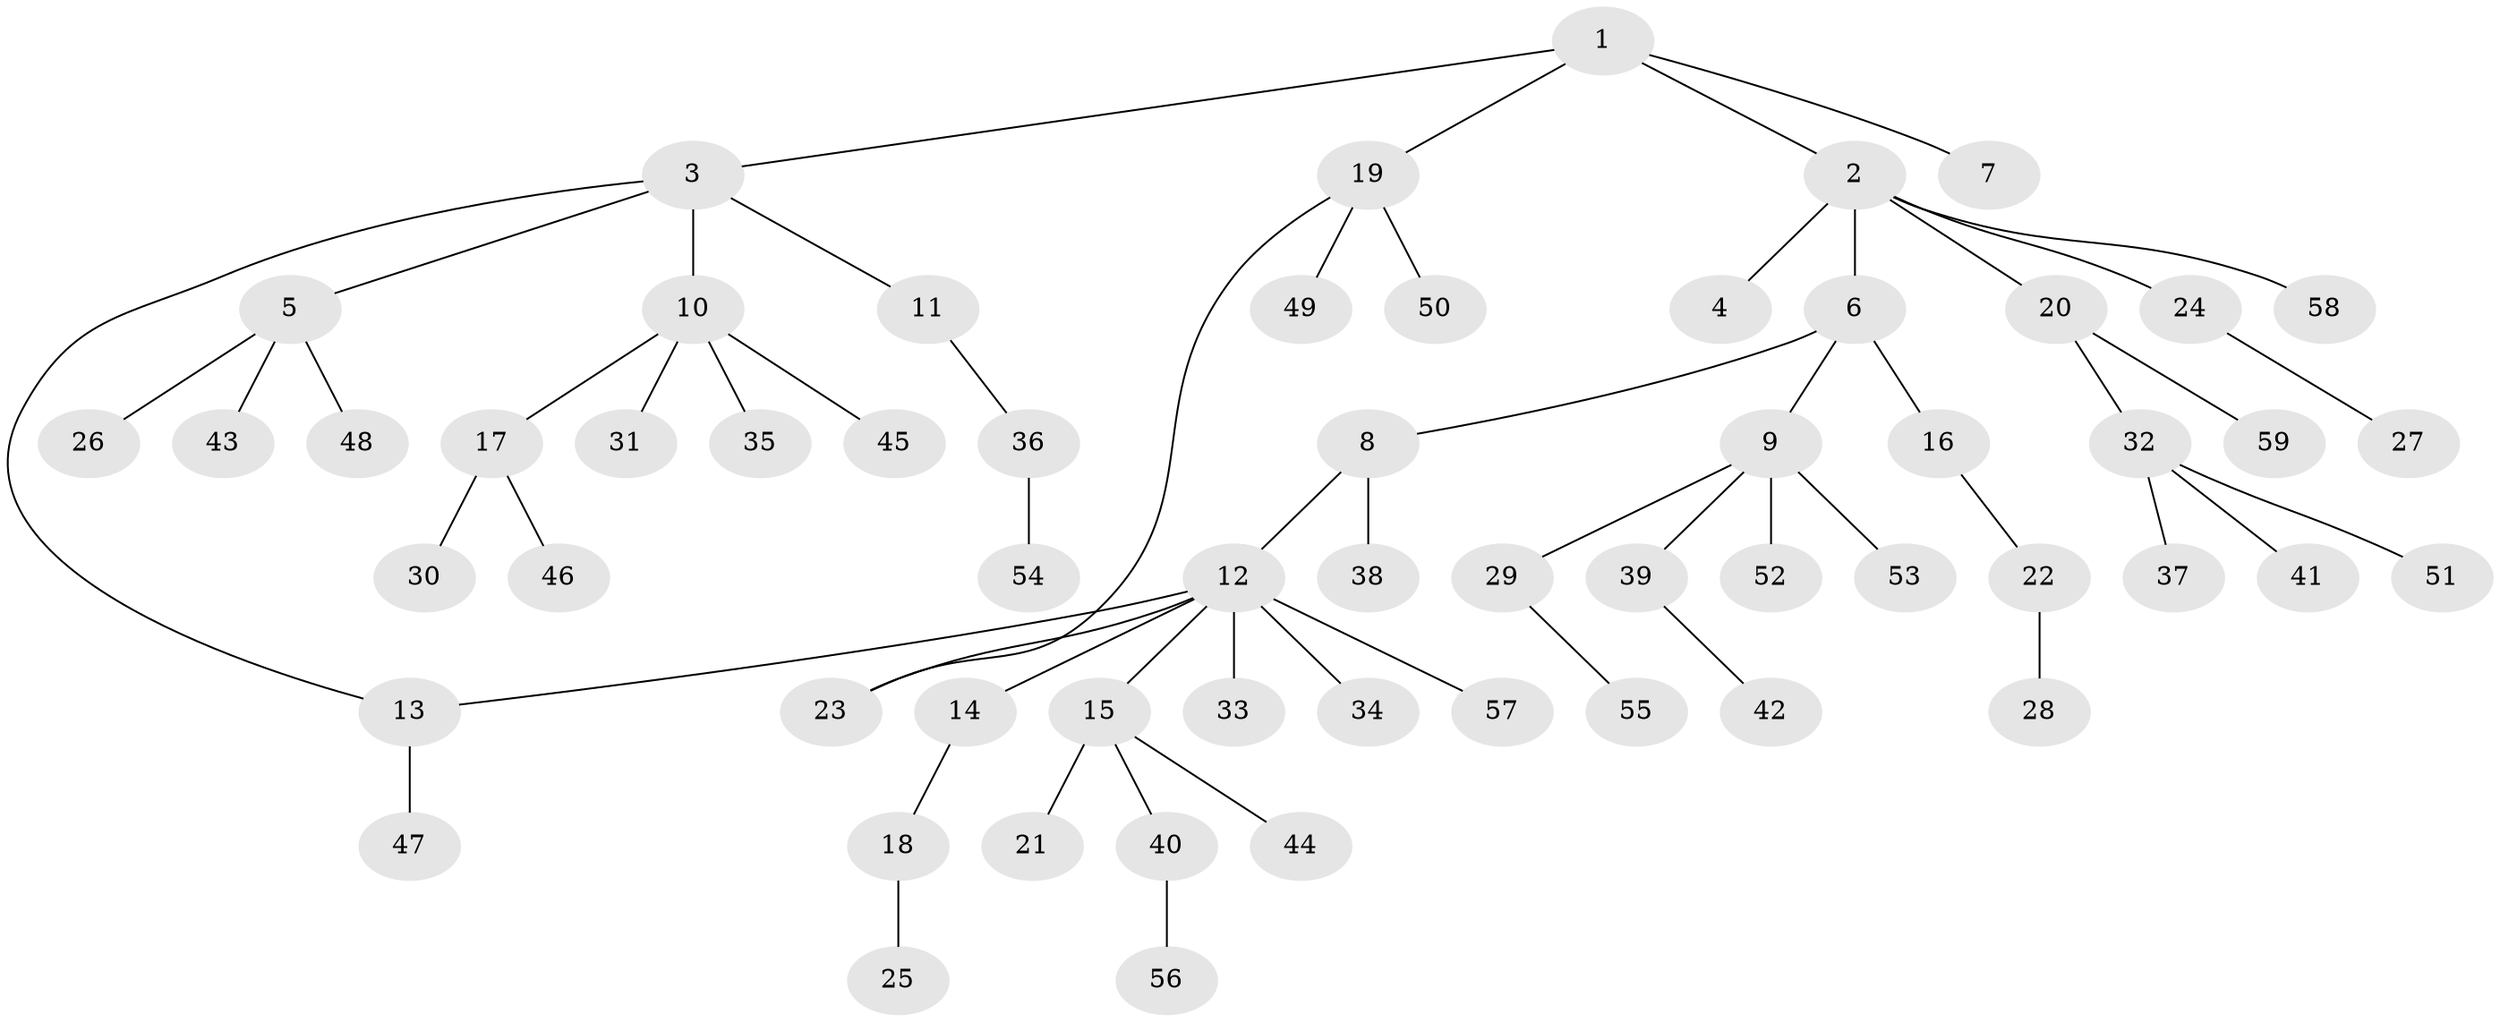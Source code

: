 // Generated by graph-tools (version 1.1) at 2025/49/03/09/25 03:49:27]
// undirected, 59 vertices, 60 edges
graph export_dot {
graph [start="1"]
  node [color=gray90,style=filled];
  1;
  2;
  3;
  4;
  5;
  6;
  7;
  8;
  9;
  10;
  11;
  12;
  13;
  14;
  15;
  16;
  17;
  18;
  19;
  20;
  21;
  22;
  23;
  24;
  25;
  26;
  27;
  28;
  29;
  30;
  31;
  32;
  33;
  34;
  35;
  36;
  37;
  38;
  39;
  40;
  41;
  42;
  43;
  44;
  45;
  46;
  47;
  48;
  49;
  50;
  51;
  52;
  53;
  54;
  55;
  56;
  57;
  58;
  59;
  1 -- 2;
  1 -- 3;
  1 -- 7;
  1 -- 19;
  2 -- 4;
  2 -- 6;
  2 -- 20;
  2 -- 24;
  2 -- 58;
  3 -- 5;
  3 -- 10;
  3 -- 11;
  3 -- 13;
  5 -- 26;
  5 -- 43;
  5 -- 48;
  6 -- 8;
  6 -- 9;
  6 -- 16;
  8 -- 12;
  8 -- 38;
  9 -- 29;
  9 -- 39;
  9 -- 52;
  9 -- 53;
  10 -- 17;
  10 -- 31;
  10 -- 35;
  10 -- 45;
  11 -- 36;
  12 -- 14;
  12 -- 15;
  12 -- 23;
  12 -- 33;
  12 -- 34;
  12 -- 57;
  12 -- 13;
  13 -- 47;
  14 -- 18;
  15 -- 21;
  15 -- 40;
  15 -- 44;
  16 -- 22;
  17 -- 30;
  17 -- 46;
  18 -- 25;
  19 -- 49;
  19 -- 50;
  19 -- 23;
  20 -- 32;
  20 -- 59;
  22 -- 28;
  24 -- 27;
  29 -- 55;
  32 -- 37;
  32 -- 41;
  32 -- 51;
  36 -- 54;
  39 -- 42;
  40 -- 56;
}
